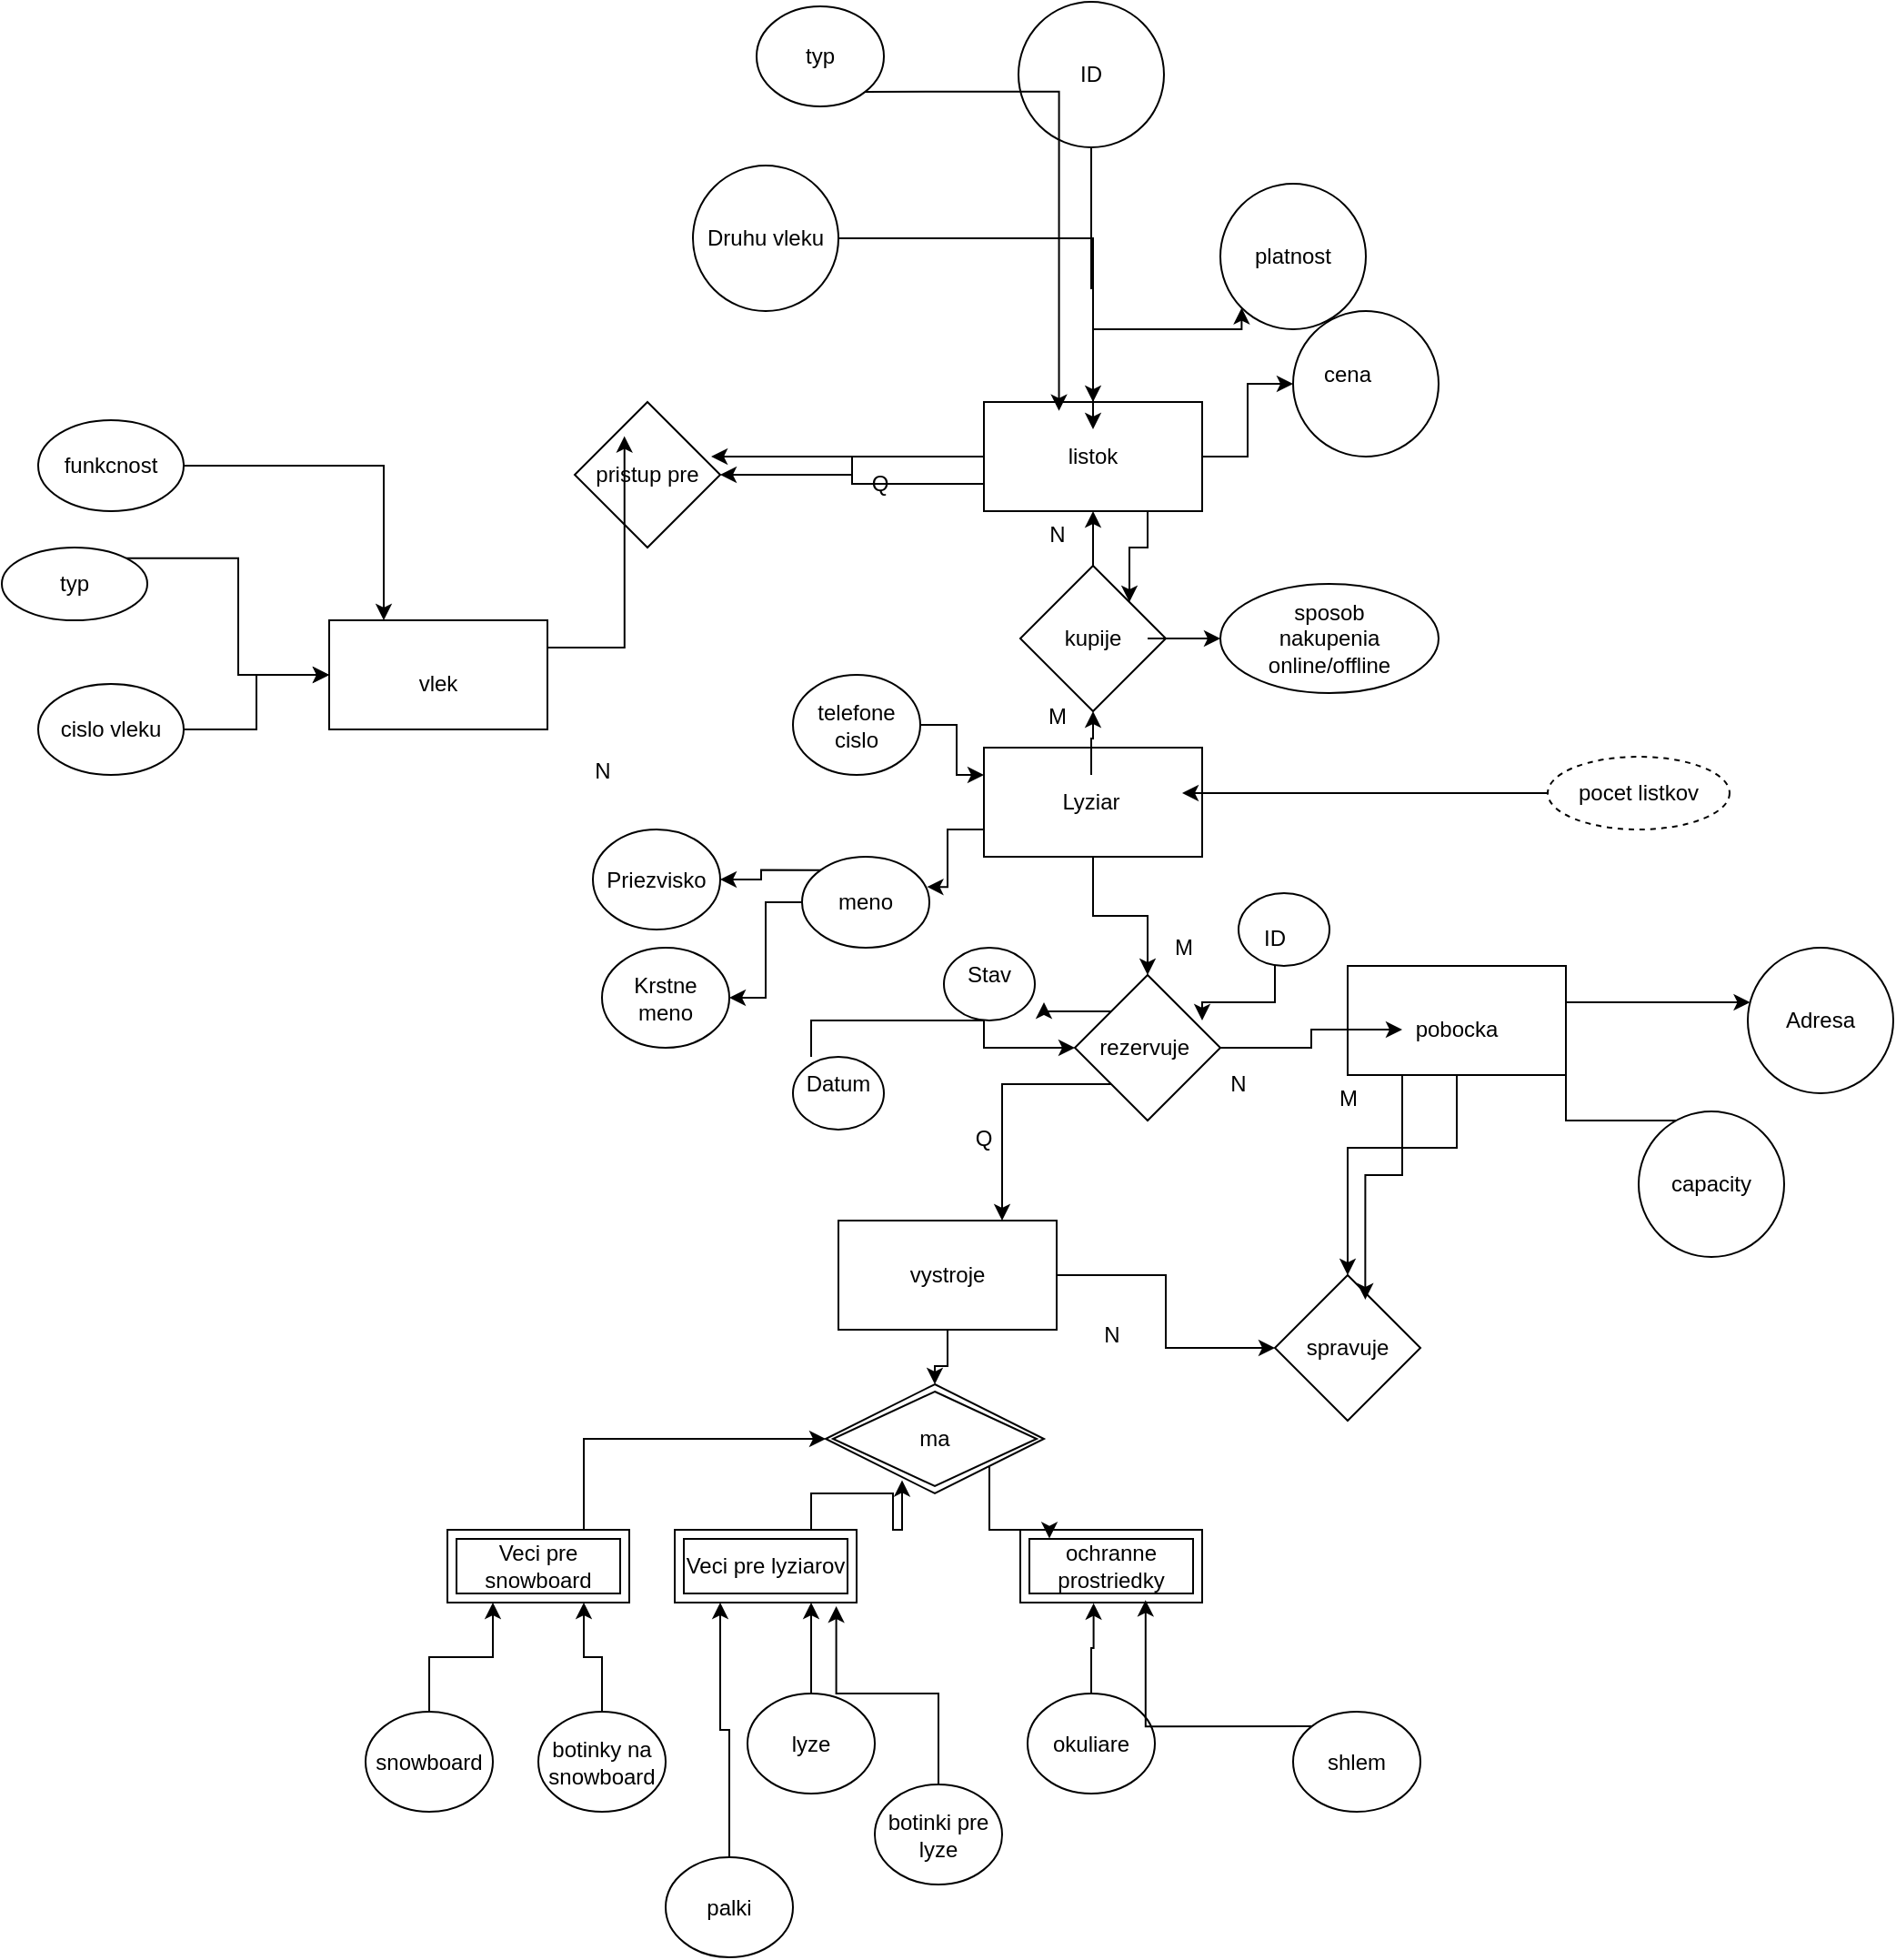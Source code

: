 <mxfile version="26.0.16">
  <diagram name="Сторінка-1" id="EbbtrPK-96Rvlipn7ob6">
    <mxGraphModel dx="2053" dy="665" grid="1" gridSize="10" guides="1" tooltips="1" connect="1" arrows="1" fold="1" page="1" pageScale="1" pageWidth="827" pageHeight="1169" math="0" shadow="0">
      <root>
        <mxCell id="0" />
        <mxCell id="1" parent="0" />
        <mxCell id="VFk0IlF5g3LK6-xfikvq-110" value="" style="edgeStyle=orthogonalEdgeStyle;rounded=0;orthogonalLoop=1;jettySize=auto;html=1;" edge="1" parent="1" source="VFk0IlF5g3LK6-xfikvq-1" target="VFk0IlF5g3LK6-xfikvq-109">
          <mxGeometry relative="1" as="geometry" />
        </mxCell>
        <mxCell id="VFk0IlF5g3LK6-xfikvq-1" value="" style="rounded=0;whiteSpace=wrap;html=1;" vertex="1" parent="1">
          <mxGeometry x="350" y="430" width="120" height="60" as="geometry" />
        </mxCell>
        <mxCell id="VFk0IlF5g3LK6-xfikvq-19" value="" style="edgeStyle=orthogonalEdgeStyle;rounded=0;orthogonalLoop=1;jettySize=auto;html=1;" edge="1" parent="1" source="VFk0IlF5g3LK6-xfikvq-2" target="VFk0IlF5g3LK6-xfikvq-18">
          <mxGeometry relative="1" as="geometry" />
        </mxCell>
        <mxCell id="VFk0IlF5g3LK6-xfikvq-2" value="Lyziar" style="text;html=1;align=center;verticalAlign=middle;whiteSpace=wrap;rounded=0;" vertex="1" parent="1">
          <mxGeometry x="379" y="445" width="60" height="30" as="geometry" />
        </mxCell>
        <mxCell id="VFk0IlF5g3LK6-xfikvq-78" value="" style="edgeStyle=orthogonalEdgeStyle;rounded=0;orthogonalLoop=1;jettySize=auto;html=1;entryX=0;entryY=1;entryDx=0;entryDy=0;" edge="1" parent="1" source="VFk0IlF5g3LK6-xfikvq-3" target="VFk0IlF5g3LK6-xfikvq-77">
          <mxGeometry relative="1" as="geometry">
            <Array as="points">
              <mxPoint x="410" y="200" />
              <mxPoint x="492" y="200" />
            </Array>
          </mxGeometry>
        </mxCell>
        <mxCell id="VFk0IlF5g3LK6-xfikvq-81" value="" style="edgeStyle=orthogonalEdgeStyle;rounded=0;orthogonalLoop=1;jettySize=auto;html=1;" edge="1" parent="1" source="VFk0IlF5g3LK6-xfikvq-3" target="VFk0IlF5g3LK6-xfikvq-80">
          <mxGeometry relative="1" as="geometry" />
        </mxCell>
        <mxCell id="VFk0IlF5g3LK6-xfikvq-138" style="edgeStyle=orthogonalEdgeStyle;rounded=0;orthogonalLoop=1;jettySize=auto;html=1;exitX=0;exitY=0.5;exitDx=0;exitDy=0;" edge="1" parent="1" source="VFk0IlF5g3LK6-xfikvq-3" target="VFk0IlF5g3LK6-xfikvq-137">
          <mxGeometry relative="1" as="geometry" />
        </mxCell>
        <mxCell id="VFk0IlF5g3LK6-xfikvq-179" style="edgeStyle=orthogonalEdgeStyle;rounded=0;orthogonalLoop=1;jettySize=auto;html=1;exitX=0.75;exitY=1;exitDx=0;exitDy=0;entryX=1;entryY=0;entryDx=0;entryDy=0;" edge="1" parent="1" source="VFk0IlF5g3LK6-xfikvq-3" target="VFk0IlF5g3LK6-xfikvq-18">
          <mxGeometry relative="1" as="geometry" />
        </mxCell>
        <mxCell id="VFk0IlF5g3LK6-xfikvq-3" value="" style="rounded=0;whiteSpace=wrap;html=1;" vertex="1" parent="1">
          <mxGeometry x="350" y="240" width="120" height="60" as="geometry" />
        </mxCell>
        <mxCell id="VFk0IlF5g3LK6-xfikvq-6" value="listok" style="text;html=1;align=center;verticalAlign=middle;whiteSpace=wrap;rounded=0;" vertex="1" parent="1">
          <mxGeometry x="380" y="255" width="60" height="30" as="geometry" />
        </mxCell>
        <mxCell id="VFk0IlF5g3LK6-xfikvq-18" value="" style="rhombus;whiteSpace=wrap;html=1;" vertex="1" parent="1">
          <mxGeometry x="370" y="330" width="80" height="80" as="geometry" />
        </mxCell>
        <mxCell id="VFk0IlF5g3LK6-xfikvq-60" value="" style="edgeStyle=orthogonalEdgeStyle;rounded=0;orthogonalLoop=1;jettySize=auto;html=1;" edge="1" parent="1" source="VFk0IlF5g3LK6-xfikvq-20" target="VFk0IlF5g3LK6-xfikvq-59">
          <mxGeometry relative="1" as="geometry" />
        </mxCell>
        <mxCell id="VFk0IlF5g3LK6-xfikvq-20" value="kupije" style="text;html=1;align=center;verticalAlign=middle;whiteSpace=wrap;rounded=0;" vertex="1" parent="1">
          <mxGeometry x="380" y="355" width="60" height="30" as="geometry" />
        </mxCell>
        <mxCell id="VFk0IlF5g3LK6-xfikvq-21" value="" style="endArrow=classic;html=1;rounded=0;exitX=0.5;exitY=0;exitDx=0;exitDy=0;entryX=0.5;entryY=1;entryDx=0;entryDy=0;" edge="1" parent="1" source="VFk0IlF5g3LK6-xfikvq-18">
          <mxGeometry width="50" height="50" relative="1" as="geometry">
            <mxPoint x="380" y="310" as="sourcePoint" />
            <mxPoint x="410" y="300" as="targetPoint" />
          </mxGeometry>
        </mxCell>
        <mxCell id="VFk0IlF5g3LK6-xfikvq-150" value="" style="edgeStyle=orthogonalEdgeStyle;rounded=0;orthogonalLoop=1;jettySize=auto;html=1;" edge="1" parent="1" source="VFk0IlF5g3LK6-xfikvq-29" target="VFk0IlF5g3LK6-xfikvq-149">
          <mxGeometry relative="1" as="geometry" />
        </mxCell>
        <mxCell id="VFk0IlF5g3LK6-xfikvq-170" style="edgeStyle=orthogonalEdgeStyle;rounded=0;orthogonalLoop=1;jettySize=auto;html=1;exitX=1;exitY=0.5;exitDx=0;exitDy=0;" edge="1" parent="1" source="VFk0IlF5g3LK6-xfikvq-29" target="VFk0IlF5g3LK6-xfikvq-168">
          <mxGeometry relative="1" as="geometry" />
        </mxCell>
        <mxCell id="VFk0IlF5g3LK6-xfikvq-29" value="" style="whiteSpace=wrap;html=1;" vertex="1" parent="1">
          <mxGeometry x="270" y="690" width="120" height="60" as="geometry" />
        </mxCell>
        <mxCell id="VFk0IlF5g3LK6-xfikvq-31" value="vystroje" style="text;html=1;align=center;verticalAlign=middle;whiteSpace=wrap;rounded=0;" vertex="1" parent="1">
          <mxGeometry x="300" y="705" width="60" height="30" as="geometry" />
        </mxCell>
        <mxCell id="VFk0IlF5g3LK6-xfikvq-59" value="" style="ellipse;whiteSpace=wrap;html=1;" vertex="1" parent="1">
          <mxGeometry x="480" y="340" width="120" height="60" as="geometry" />
        </mxCell>
        <mxCell id="VFk0IlF5g3LK6-xfikvq-61" value="sposob nakupenia online/offline" style="text;html=1;align=center;verticalAlign=middle;whiteSpace=wrap;rounded=0;" vertex="1" parent="1">
          <mxGeometry x="510" y="355" width="60" height="30" as="geometry" />
        </mxCell>
        <mxCell id="VFk0IlF5g3LK6-xfikvq-77" value="" style="ellipse;whiteSpace=wrap;html=1;aspect=fixed;" vertex="1" parent="1">
          <mxGeometry x="480" y="120" width="80" height="80" as="geometry" />
        </mxCell>
        <mxCell id="VFk0IlF5g3LK6-xfikvq-79" value="platnost" style="text;html=1;align=center;verticalAlign=middle;whiteSpace=wrap;rounded=0;" vertex="1" parent="1">
          <mxGeometry x="490" y="145" width="60" height="30" as="geometry" />
        </mxCell>
        <mxCell id="VFk0IlF5g3LK6-xfikvq-80" value="" style="ellipse;whiteSpace=wrap;html=1;aspect=fixed;" vertex="1" parent="1">
          <mxGeometry x="520" y="190" width="80" height="80" as="geometry" />
        </mxCell>
        <mxCell id="VFk0IlF5g3LK6-xfikvq-82" value="cena" style="text;html=1;align=center;verticalAlign=middle;whiteSpace=wrap;rounded=0;" vertex="1" parent="1">
          <mxGeometry x="520" y="210" width="60" height="30" as="geometry" />
        </mxCell>
        <mxCell id="VFk0IlF5g3LK6-xfikvq-84" value="" style="edgeStyle=orthogonalEdgeStyle;rounded=0;orthogonalLoop=1;jettySize=auto;html=1;" edge="1" parent="1" source="VFk0IlF5g3LK6-xfikvq-83" target="VFk0IlF5g3LK6-xfikvq-6">
          <mxGeometry relative="1" as="geometry" />
        </mxCell>
        <mxCell id="VFk0IlF5g3LK6-xfikvq-83" value="" style="ellipse;whiteSpace=wrap;html=1;aspect=fixed;" vertex="1" parent="1">
          <mxGeometry x="369" y="20" width="80" height="80" as="geometry" />
        </mxCell>
        <mxCell id="VFk0IlF5g3LK6-xfikvq-85" value="ID" style="text;html=1;align=center;verticalAlign=middle;whiteSpace=wrap;rounded=0;" vertex="1" parent="1">
          <mxGeometry x="379" y="42.5" width="60" height="35" as="geometry" />
        </mxCell>
        <mxCell id="VFk0IlF5g3LK6-xfikvq-96" value="" style="rounded=0;whiteSpace=wrap;html=1;" vertex="1" parent="1">
          <mxGeometry x="-10" y="360" width="120" height="60" as="geometry" />
        </mxCell>
        <mxCell id="VFk0IlF5g3LK6-xfikvq-169" value="" style="edgeStyle=orthogonalEdgeStyle;rounded=0;orthogonalLoop=1;jettySize=auto;html=1;" edge="1" parent="1" source="VFk0IlF5g3LK6-xfikvq-105" target="VFk0IlF5g3LK6-xfikvq-168">
          <mxGeometry relative="1" as="geometry">
            <Array as="points">
              <mxPoint x="610" y="650" />
              <mxPoint x="550" y="650" />
            </Array>
          </mxGeometry>
        </mxCell>
        <mxCell id="VFk0IlF5g3LK6-xfikvq-194" value="" style="edgeStyle=orthogonalEdgeStyle;rounded=0;orthogonalLoop=1;jettySize=auto;html=1;" edge="1" parent="1" source="VFk0IlF5g3LK6-xfikvq-105" target="VFk0IlF5g3LK6-xfikvq-193">
          <mxGeometry relative="1" as="geometry">
            <Array as="points">
              <mxPoint x="730" y="570" />
              <mxPoint x="730" y="570" />
            </Array>
          </mxGeometry>
        </mxCell>
        <mxCell id="VFk0IlF5g3LK6-xfikvq-195" style="edgeStyle=orthogonalEdgeStyle;rounded=0;orthogonalLoop=1;jettySize=auto;html=1;exitX=1;exitY=1;exitDx=0;exitDy=0;" edge="1" parent="1" source="VFk0IlF5g3LK6-xfikvq-105">
          <mxGeometry relative="1" as="geometry">
            <mxPoint x="730" y="660" as="targetPoint" />
          </mxGeometry>
        </mxCell>
        <mxCell id="VFk0IlF5g3LK6-xfikvq-105" value="" style="rounded=0;whiteSpace=wrap;html=1;" vertex="1" parent="1">
          <mxGeometry x="550" y="550" width="120" height="60" as="geometry" />
        </mxCell>
        <mxCell id="VFk0IlF5g3LK6-xfikvq-106" value="pobocka" style="text;html=1;align=center;verticalAlign=middle;whiteSpace=wrap;rounded=0;" vertex="1" parent="1">
          <mxGeometry x="580" y="570" width="60" height="30" as="geometry" />
        </mxCell>
        <mxCell id="VFk0IlF5g3LK6-xfikvq-111" value="" style="edgeStyle=orthogonalEdgeStyle;rounded=0;orthogonalLoop=1;jettySize=auto;html=1;" edge="1" parent="1" source="VFk0IlF5g3LK6-xfikvq-109" target="VFk0IlF5g3LK6-xfikvq-106">
          <mxGeometry relative="1" as="geometry" />
        </mxCell>
        <mxCell id="VFk0IlF5g3LK6-xfikvq-120" style="edgeStyle=orthogonalEdgeStyle;rounded=0;orthogonalLoop=1;jettySize=auto;html=1;exitX=0;exitY=1;exitDx=0;exitDy=0;entryX=0.75;entryY=0;entryDx=0;entryDy=0;" edge="1" parent="1" source="VFk0IlF5g3LK6-xfikvq-109" target="VFk0IlF5g3LK6-xfikvq-29">
          <mxGeometry relative="1" as="geometry" />
        </mxCell>
        <mxCell id="VFk0IlF5g3LK6-xfikvq-130" style="edgeStyle=orthogonalEdgeStyle;rounded=0;orthogonalLoop=1;jettySize=auto;html=1;exitX=0;exitY=0;exitDx=0;exitDy=0;entryX=1;entryY=1;entryDx=0;entryDy=0;" edge="1" parent="1" source="VFk0IlF5g3LK6-xfikvq-109" target="VFk0IlF5g3LK6-xfikvq-124">
          <mxGeometry relative="1" as="geometry" />
        </mxCell>
        <mxCell id="VFk0IlF5g3LK6-xfikvq-109" value="" style="rhombus;whiteSpace=wrap;html=1;" vertex="1" parent="1">
          <mxGeometry x="400" y="555" width="80" height="80" as="geometry" />
        </mxCell>
        <mxCell id="VFk0IlF5g3LK6-xfikvq-112" value="rezervuje&amp;nbsp;" style="text;html=1;align=center;verticalAlign=middle;whiteSpace=wrap;rounded=0;" vertex="1" parent="1">
          <mxGeometry x="410" y="580" width="60" height="30" as="geometry" />
        </mxCell>
        <mxCell id="VFk0IlF5g3LK6-xfikvq-114" value="N" style="text;html=1;align=center;verticalAlign=middle;whiteSpace=wrap;rounded=0;" vertex="1" parent="1">
          <mxGeometry x="460" y="600" width="60" height="30" as="geometry" />
        </mxCell>
        <mxCell id="VFk0IlF5g3LK6-xfikvq-116" value="M" style="text;html=1;align=center;verticalAlign=middle;whiteSpace=wrap;rounded=0;" vertex="1" parent="1">
          <mxGeometry x="430" y="525" width="60" height="30" as="geometry" />
        </mxCell>
        <mxCell id="VFk0IlF5g3LK6-xfikvq-121" value="Q" style="text;html=1;align=center;verticalAlign=middle;whiteSpace=wrap;rounded=0;" vertex="1" parent="1">
          <mxGeometry x="320" y="630" width="60" height="30" as="geometry" />
        </mxCell>
        <mxCell id="VFk0IlF5g3LK6-xfikvq-123" value="" style="ellipse;whiteSpace=wrap;html=1;" vertex="1" parent="1">
          <mxGeometry x="328" y="540" width="50" height="40" as="geometry" />
        </mxCell>
        <mxCell id="VFk0IlF5g3LK6-xfikvq-124" value="Stav" style="text;html=1;align=center;verticalAlign=middle;whiteSpace=wrap;rounded=0;" vertex="1" parent="1">
          <mxGeometry x="323" y="540" width="60" height="30" as="geometry" />
        </mxCell>
        <mxCell id="VFk0IlF5g3LK6-xfikvq-125" value="" style="ellipse;whiteSpace=wrap;html=1;" vertex="1" parent="1">
          <mxGeometry x="490" y="510" width="50" height="40" as="geometry" />
        </mxCell>
        <mxCell id="VFk0IlF5g3LK6-xfikvq-131" style="edgeStyle=orthogonalEdgeStyle;rounded=0;orthogonalLoop=1;jettySize=auto;html=1;exitX=0.5;exitY=1;exitDx=0;exitDy=0;entryX=1;entryY=0;entryDx=0;entryDy=0;" edge="1" parent="1" source="VFk0IlF5g3LK6-xfikvq-126" target="VFk0IlF5g3LK6-xfikvq-112">
          <mxGeometry relative="1" as="geometry" />
        </mxCell>
        <mxCell id="VFk0IlF5g3LK6-xfikvq-126" value="ID" style="text;html=1;align=center;verticalAlign=middle;whiteSpace=wrap;rounded=0;" vertex="1" parent="1">
          <mxGeometry x="480" y="520" width="60" height="30" as="geometry" />
        </mxCell>
        <mxCell id="VFk0IlF5g3LK6-xfikvq-127" value="" style="ellipse;whiteSpace=wrap;html=1;" vertex="1" parent="1">
          <mxGeometry x="245" y="600" width="50" height="40" as="geometry" />
        </mxCell>
        <mxCell id="VFk0IlF5g3LK6-xfikvq-132" style="edgeStyle=orthogonalEdgeStyle;rounded=0;orthogonalLoop=1;jettySize=auto;html=1;exitX=0.25;exitY=0;exitDx=0;exitDy=0;" edge="1" parent="1" source="VFk0IlF5g3LK6-xfikvq-128" target="VFk0IlF5g3LK6-xfikvq-109">
          <mxGeometry relative="1" as="geometry" />
        </mxCell>
        <mxCell id="VFk0IlF5g3LK6-xfikvq-128" value="Datum" style="text;html=1;align=center;verticalAlign=middle;whiteSpace=wrap;rounded=0;" vertex="1" parent="1">
          <mxGeometry x="240" y="600" width="60" height="30" as="geometry" />
        </mxCell>
        <mxCell id="VFk0IlF5g3LK6-xfikvq-133" value="vlek" style="text;html=1;align=center;verticalAlign=middle;whiteSpace=wrap;rounded=0;" vertex="1" parent="1">
          <mxGeometry x="20" y="380" width="60" height="30" as="geometry" />
        </mxCell>
        <mxCell id="VFk0IlF5g3LK6-xfikvq-137" value="pristup pre" style="rhombus;whiteSpace=wrap;html=1;" vertex="1" parent="1">
          <mxGeometry x="125" y="240" width="80" height="80" as="geometry" />
        </mxCell>
        <mxCell id="VFk0IlF5g3LK6-xfikvq-139" value="Q" style="text;html=1;align=center;verticalAlign=middle;whiteSpace=wrap;rounded=0;" vertex="1" parent="1">
          <mxGeometry x="263" y="270" width="60" height="30" as="geometry" />
        </mxCell>
        <mxCell id="VFk0IlF5g3LK6-xfikvq-140" value="N" style="text;html=1;align=center;verticalAlign=middle;resizable=0;points=[];autosize=1;strokeColor=none;fillColor=none;" vertex="1" parent="1">
          <mxGeometry x="125" y="428" width="30" height="30" as="geometry" />
        </mxCell>
        <mxCell id="VFk0IlF5g3LK6-xfikvq-145" value="Veci pre lyziarov" style="shape=ext;margin=3;double=1;whiteSpace=wrap;html=1;align=center;" vertex="1" parent="1">
          <mxGeometry x="180" y="860" width="100" height="40" as="geometry" />
        </mxCell>
        <mxCell id="VFk0IlF5g3LK6-xfikvq-146" value="ochranne prostriedky" style="shape=ext;margin=3;double=1;whiteSpace=wrap;html=1;align=center;" vertex="1" parent="1">
          <mxGeometry x="370" y="860" width="100" height="40" as="geometry" />
        </mxCell>
        <mxCell id="VFk0IlF5g3LK6-xfikvq-149" value="ma" style="shape=rhombus;double=1;perimeter=rhombusPerimeter;whiteSpace=wrap;html=1;align=center;" vertex="1" parent="1">
          <mxGeometry x="263" y="780" width="120" height="60" as="geometry" />
        </mxCell>
        <mxCell id="VFk0IlF5g3LK6-xfikvq-151" style="edgeStyle=orthogonalEdgeStyle;rounded=0;orthogonalLoop=1;jettySize=auto;html=1;exitX=0.75;exitY=0;exitDx=0;exitDy=0;entryX=0.35;entryY=0.879;entryDx=0;entryDy=0;entryPerimeter=0;" edge="1" parent="1" source="VFk0IlF5g3LK6-xfikvq-145" target="VFk0IlF5g3LK6-xfikvq-149">
          <mxGeometry relative="1" as="geometry" />
        </mxCell>
        <mxCell id="VFk0IlF5g3LK6-xfikvq-152" style="edgeStyle=orthogonalEdgeStyle;rounded=0;orthogonalLoop=1;jettySize=auto;html=1;exitX=1;exitY=1;exitDx=0;exitDy=0;entryX=0.16;entryY=0.119;entryDx=0;entryDy=0;entryPerimeter=0;" edge="1" parent="1" source="VFk0IlF5g3LK6-xfikvq-149" target="VFk0IlF5g3LK6-xfikvq-146">
          <mxGeometry relative="1" as="geometry" />
        </mxCell>
        <mxCell id="VFk0IlF5g3LK6-xfikvq-156" value="" style="edgeStyle=orthogonalEdgeStyle;rounded=0;orthogonalLoop=1;jettySize=auto;html=1;" edge="1" parent="1" source="VFk0IlF5g3LK6-xfikvq-154">
          <mxGeometry relative="1" as="geometry">
            <mxPoint x="459" y="455" as="targetPoint" />
          </mxGeometry>
        </mxCell>
        <mxCell id="VFk0IlF5g3LK6-xfikvq-154" value="pocet listkov" style="ellipse;whiteSpace=wrap;html=1;align=center;dashed=1;" vertex="1" parent="1">
          <mxGeometry x="660" y="435" width="100" height="40" as="geometry" />
        </mxCell>
        <mxCell id="VFk0IlF5g3LK6-xfikvq-159" value="М" style="text;html=1;align=center;verticalAlign=middle;resizable=0;points=[];autosize=1;strokeColor=none;fillColor=none;" vertex="1" parent="1">
          <mxGeometry x="375" y="398" width="30" height="30" as="geometry" />
        </mxCell>
        <mxCell id="VFk0IlF5g3LK6-xfikvq-160" value="N" style="text;html=1;align=center;verticalAlign=middle;resizable=0;points=[];autosize=1;strokeColor=none;fillColor=none;" vertex="1" parent="1">
          <mxGeometry x="375" y="298" width="30" height="30" as="geometry" />
        </mxCell>
        <mxCell id="VFk0IlF5g3LK6-xfikvq-162" value="" style="edgeStyle=orthogonalEdgeStyle;rounded=0;orthogonalLoop=1;jettySize=auto;html=1;" edge="1" parent="1" source="VFk0IlF5g3LK6-xfikvq-161" target="VFk0IlF5g3LK6-xfikvq-3">
          <mxGeometry relative="1" as="geometry" />
        </mxCell>
        <mxCell id="VFk0IlF5g3LK6-xfikvq-161" value="Druhu vleku" style="ellipse;whiteSpace=wrap;html=1;" vertex="1" parent="1">
          <mxGeometry x="190" y="110" width="80" height="80" as="geometry" />
        </mxCell>
        <mxCell id="VFk0IlF5g3LK6-xfikvq-168" value="spravuje" style="rhombus;whiteSpace=wrap;html=1;" vertex="1" parent="1">
          <mxGeometry x="510" y="720" width="80" height="80" as="geometry" />
        </mxCell>
        <mxCell id="VFk0IlF5g3LK6-xfikvq-171" style="edgeStyle=orthogonalEdgeStyle;rounded=0;orthogonalLoop=1;jettySize=auto;html=1;exitX=0.25;exitY=1;exitDx=0;exitDy=0;entryX=0.621;entryY=0.168;entryDx=0;entryDy=0;entryPerimeter=0;" edge="1" parent="1" source="VFk0IlF5g3LK6-xfikvq-105" target="VFk0IlF5g3LK6-xfikvq-168">
          <mxGeometry relative="1" as="geometry" />
        </mxCell>
        <mxCell id="VFk0IlF5g3LK6-xfikvq-172" value="M" style="text;html=1;align=center;verticalAlign=middle;resizable=0;points=[];autosize=1;strokeColor=none;fillColor=none;" vertex="1" parent="1">
          <mxGeometry x="535" y="608" width="30" height="30" as="geometry" />
        </mxCell>
        <mxCell id="VFk0IlF5g3LK6-xfikvq-173" value="N" style="text;html=1;align=center;verticalAlign=middle;resizable=0;points=[];autosize=1;strokeColor=none;fillColor=none;" vertex="1" parent="1">
          <mxGeometry x="405" y="738" width="30" height="30" as="geometry" />
        </mxCell>
        <mxCell id="VFk0IlF5g3LK6-xfikvq-176" style="edgeStyle=orthogonalEdgeStyle;rounded=0;orthogonalLoop=1;jettySize=auto;html=1;exitX=0.5;exitY=1;exitDx=0;exitDy=0;" edge="1" parent="1" source="VFk0IlF5g3LK6-xfikvq-124" target="VFk0IlF5g3LK6-xfikvq-124">
          <mxGeometry relative="1" as="geometry" />
        </mxCell>
        <mxCell id="VFk0IlF5g3LK6-xfikvq-177" style="edgeStyle=orthogonalEdgeStyle;rounded=0;orthogonalLoop=1;jettySize=auto;html=1;exitX=1;exitY=0.25;exitDx=0;exitDy=0;entryX=0.342;entryY=0.235;entryDx=0;entryDy=0;entryPerimeter=0;" edge="1" parent="1" source="VFk0IlF5g3LK6-xfikvq-96" target="VFk0IlF5g3LK6-xfikvq-137">
          <mxGeometry relative="1" as="geometry" />
        </mxCell>
        <mxCell id="VFk0IlF5g3LK6-xfikvq-178" style="edgeStyle=orthogonalEdgeStyle;rounded=0;orthogonalLoop=1;jettySize=auto;html=1;exitX=0;exitY=0.75;exitDx=0;exitDy=0;entryX=0.938;entryY=0.375;entryDx=0;entryDy=0;entryPerimeter=0;" edge="1" parent="1" source="VFk0IlF5g3LK6-xfikvq-3" target="VFk0IlF5g3LK6-xfikvq-137">
          <mxGeometry relative="1" as="geometry" />
        </mxCell>
        <mxCell id="VFk0IlF5g3LK6-xfikvq-181" style="edgeStyle=orthogonalEdgeStyle;rounded=0;orthogonalLoop=1;jettySize=auto;html=1;exitX=0.75;exitY=0;exitDx=0;exitDy=0;entryX=0;entryY=0.5;entryDx=0;entryDy=0;" edge="1" parent="1" source="VFk0IlF5g3LK6-xfikvq-180" target="VFk0IlF5g3LK6-xfikvq-149">
          <mxGeometry relative="1" as="geometry" />
        </mxCell>
        <mxCell id="VFk0IlF5g3LK6-xfikvq-180" value="Veci pre snowboard" style="shape=ext;margin=3;double=1;whiteSpace=wrap;html=1;align=center;" vertex="1" parent="1">
          <mxGeometry x="55" y="860" width="100" height="40" as="geometry" />
        </mxCell>
        <mxCell id="VFk0IlF5g3LK6-xfikvq-185" style="edgeStyle=orthogonalEdgeStyle;rounded=0;orthogonalLoop=1;jettySize=auto;html=1;exitX=0;exitY=0.5;exitDx=0;exitDy=0;entryX=1;entryY=0.5;entryDx=0;entryDy=0;" edge="1" parent="1" source="VFk0IlF5g3LK6-xfikvq-182" target="VFk0IlF5g3LK6-xfikvq-183">
          <mxGeometry relative="1" as="geometry" />
        </mxCell>
        <mxCell id="VFk0IlF5g3LK6-xfikvq-186" style="edgeStyle=orthogonalEdgeStyle;rounded=0;orthogonalLoop=1;jettySize=auto;html=1;exitX=0;exitY=0;exitDx=0;exitDy=0;entryX=1;entryY=0.5;entryDx=0;entryDy=0;" edge="1" parent="1" source="VFk0IlF5g3LK6-xfikvq-182" target="VFk0IlF5g3LK6-xfikvq-184">
          <mxGeometry relative="1" as="geometry" />
        </mxCell>
        <mxCell id="VFk0IlF5g3LK6-xfikvq-182" value="meno" style="ellipse;whiteSpace=wrap;html=1;" vertex="1" parent="1">
          <mxGeometry x="250" y="490" width="70" height="50" as="geometry" />
        </mxCell>
        <mxCell id="VFk0IlF5g3LK6-xfikvq-183" value="Krstne meno" style="ellipse;whiteSpace=wrap;html=1;" vertex="1" parent="1">
          <mxGeometry x="140" y="540" width="70" height="55" as="geometry" />
        </mxCell>
        <mxCell id="VFk0IlF5g3LK6-xfikvq-184" value="Priezvisko" style="ellipse;whiteSpace=wrap;html=1;" vertex="1" parent="1">
          <mxGeometry x="135" y="475" width="70" height="55" as="geometry" />
        </mxCell>
        <mxCell id="VFk0IlF5g3LK6-xfikvq-187" style="edgeStyle=orthogonalEdgeStyle;rounded=0;orthogonalLoop=1;jettySize=auto;html=1;exitX=0;exitY=0.75;exitDx=0;exitDy=0;entryX=0.982;entryY=0.331;entryDx=0;entryDy=0;entryPerimeter=0;" edge="1" parent="1" source="VFk0IlF5g3LK6-xfikvq-1" target="VFk0IlF5g3LK6-xfikvq-182">
          <mxGeometry relative="1" as="geometry" />
        </mxCell>
        <mxCell id="VFk0IlF5g3LK6-xfikvq-190" style="edgeStyle=orthogonalEdgeStyle;rounded=0;orthogonalLoop=1;jettySize=auto;html=1;exitX=1;exitY=0.5;exitDx=0;exitDy=0;entryX=0;entryY=0.25;entryDx=0;entryDy=0;" edge="1" parent="1" source="VFk0IlF5g3LK6-xfikvq-188" target="VFk0IlF5g3LK6-xfikvq-1">
          <mxGeometry relative="1" as="geometry" />
        </mxCell>
        <mxCell id="VFk0IlF5g3LK6-xfikvq-188" value="telefone cislo" style="ellipse;whiteSpace=wrap;html=1;" vertex="1" parent="1">
          <mxGeometry x="245" y="390" width="70" height="55" as="geometry" />
        </mxCell>
        <mxCell id="VFk0IlF5g3LK6-xfikvq-193" value="Adresa" style="ellipse;whiteSpace=wrap;html=1;rounded=0;" vertex="1" parent="1">
          <mxGeometry x="770" y="540" width="80" height="80" as="geometry" />
        </mxCell>
        <mxCell id="VFk0IlF5g3LK6-xfikvq-196" value="capacity" style="ellipse;whiteSpace=wrap;html=1;" vertex="1" parent="1">
          <mxGeometry x="710" y="630" width="80" height="80" as="geometry" />
        </mxCell>
        <mxCell id="VFk0IlF5g3LK6-xfikvq-218" style="edgeStyle=orthogonalEdgeStyle;rounded=0;orthogonalLoop=1;jettySize=auto;html=1;exitX=1;exitY=0.5;exitDx=0;exitDy=0;entryX=0.25;entryY=0;entryDx=0;entryDy=0;" edge="1" parent="1" source="VFk0IlF5g3LK6-xfikvq-198" target="VFk0IlF5g3LK6-xfikvq-96">
          <mxGeometry relative="1" as="geometry" />
        </mxCell>
        <mxCell id="VFk0IlF5g3LK6-xfikvq-198" value="funkcnost" style="ellipse;whiteSpace=wrap;html=1;" vertex="1" parent="1">
          <mxGeometry x="-170" y="250" width="80" height="50" as="geometry" />
        </mxCell>
        <mxCell id="VFk0IlF5g3LK6-xfikvq-219" style="edgeStyle=orthogonalEdgeStyle;rounded=0;orthogonalLoop=1;jettySize=auto;html=1;exitX=1;exitY=0;exitDx=0;exitDy=0;" edge="1" parent="1" source="VFk0IlF5g3LK6-xfikvq-199" target="VFk0IlF5g3LK6-xfikvq-96">
          <mxGeometry relative="1" as="geometry" />
        </mxCell>
        <mxCell id="VFk0IlF5g3LK6-xfikvq-199" value="typ" style="ellipse;whiteSpace=wrap;html=1;" vertex="1" parent="1">
          <mxGeometry x="-190" y="320" width="80" height="40" as="geometry" />
        </mxCell>
        <mxCell id="VFk0IlF5g3LK6-xfikvq-220" style="edgeStyle=orthogonalEdgeStyle;rounded=0;orthogonalLoop=1;jettySize=auto;html=1;exitX=1;exitY=0.5;exitDx=0;exitDy=0;" edge="1" parent="1" source="VFk0IlF5g3LK6-xfikvq-200" target="VFk0IlF5g3LK6-xfikvq-96">
          <mxGeometry relative="1" as="geometry" />
        </mxCell>
        <mxCell id="VFk0IlF5g3LK6-xfikvq-200" value="cislo vleku" style="ellipse;whiteSpace=wrap;html=1;" vertex="1" parent="1">
          <mxGeometry x="-170" y="395" width="80" height="50" as="geometry" />
        </mxCell>
        <mxCell id="VFk0IlF5g3LK6-xfikvq-202" value="typ" style="ellipse;whiteSpace=wrap;html=1;" vertex="1" parent="1">
          <mxGeometry x="225" y="22.5" width="70" height="55" as="geometry" />
        </mxCell>
        <mxCell id="VFk0IlF5g3LK6-xfikvq-217" style="edgeStyle=orthogonalEdgeStyle;rounded=0;orthogonalLoop=1;jettySize=auto;html=1;exitX=0.5;exitY=0;exitDx=0;exitDy=0;entryX=0.25;entryY=1;entryDx=0;entryDy=0;" edge="1" parent="1" source="VFk0IlF5g3LK6-xfikvq-203" target="VFk0IlF5g3LK6-xfikvq-180">
          <mxGeometry relative="1" as="geometry" />
        </mxCell>
        <mxCell id="VFk0IlF5g3LK6-xfikvq-203" value="snowboard" style="ellipse;whiteSpace=wrap;html=1;" vertex="1" parent="1">
          <mxGeometry x="10" y="960" width="70" height="55" as="geometry" />
        </mxCell>
        <mxCell id="VFk0IlF5g3LK6-xfikvq-216" style="edgeStyle=orthogonalEdgeStyle;rounded=0;orthogonalLoop=1;jettySize=auto;html=1;exitX=0.5;exitY=0;exitDx=0;exitDy=0;entryX=0.75;entryY=1;entryDx=0;entryDy=0;" edge="1" parent="1" source="VFk0IlF5g3LK6-xfikvq-204" target="VFk0IlF5g3LK6-xfikvq-180">
          <mxGeometry relative="1" as="geometry" />
        </mxCell>
        <mxCell id="VFk0IlF5g3LK6-xfikvq-204" value="botinky na snowboard" style="ellipse;whiteSpace=wrap;html=1;" vertex="1" parent="1">
          <mxGeometry x="105" y="960" width="70" height="55" as="geometry" />
        </mxCell>
        <mxCell id="VFk0IlF5g3LK6-xfikvq-212" style="edgeStyle=orthogonalEdgeStyle;rounded=0;orthogonalLoop=1;jettySize=auto;html=1;exitX=0.5;exitY=0;exitDx=0;exitDy=0;entryX=0.75;entryY=1;entryDx=0;entryDy=0;" edge="1" parent="1" source="VFk0IlF5g3LK6-xfikvq-205" target="VFk0IlF5g3LK6-xfikvq-145">
          <mxGeometry relative="1" as="geometry" />
        </mxCell>
        <mxCell id="VFk0IlF5g3LK6-xfikvq-205" value="lyze" style="ellipse;whiteSpace=wrap;html=1;" vertex="1" parent="1">
          <mxGeometry x="220" y="950" width="70" height="55" as="geometry" />
        </mxCell>
        <mxCell id="VFk0IlF5g3LK6-xfikvq-214" style="edgeStyle=orthogonalEdgeStyle;rounded=0;orthogonalLoop=1;jettySize=auto;html=1;exitX=0.5;exitY=0;exitDx=0;exitDy=0;entryX=0.25;entryY=1;entryDx=0;entryDy=0;" edge="1" parent="1" source="VFk0IlF5g3LK6-xfikvq-206" target="VFk0IlF5g3LK6-xfikvq-145">
          <mxGeometry relative="1" as="geometry" />
        </mxCell>
        <mxCell id="VFk0IlF5g3LK6-xfikvq-206" value="palki" style="ellipse;whiteSpace=wrap;html=1;" vertex="1" parent="1">
          <mxGeometry x="175" y="1040" width="70" height="55" as="geometry" />
        </mxCell>
        <mxCell id="VFk0IlF5g3LK6-xfikvq-207" value="botinki pre lyze" style="ellipse;whiteSpace=wrap;html=1;" vertex="1" parent="1">
          <mxGeometry x="290" y="1000" width="70" height="55" as="geometry" />
        </mxCell>
        <mxCell id="VFk0IlF5g3LK6-xfikvq-208" value="okuliare" style="ellipse;whiteSpace=wrap;html=1;" vertex="1" parent="1">
          <mxGeometry x="374" y="950" width="70" height="55" as="geometry" />
        </mxCell>
        <mxCell id="VFk0IlF5g3LK6-xfikvq-209" value="shlem" style="ellipse;whiteSpace=wrap;html=1;" vertex="1" parent="1">
          <mxGeometry x="520" y="960" width="70" height="55" as="geometry" />
        </mxCell>
        <mxCell id="VFk0IlF5g3LK6-xfikvq-210" style="edgeStyle=orthogonalEdgeStyle;rounded=0;orthogonalLoop=1;jettySize=auto;html=1;exitX=0.5;exitY=0;exitDx=0;exitDy=0;entryX=0.403;entryY=1.009;entryDx=0;entryDy=0;entryPerimeter=0;" edge="1" parent="1" source="VFk0IlF5g3LK6-xfikvq-208" target="VFk0IlF5g3LK6-xfikvq-146">
          <mxGeometry relative="1" as="geometry" />
        </mxCell>
        <mxCell id="VFk0IlF5g3LK6-xfikvq-211" style="edgeStyle=orthogonalEdgeStyle;rounded=0;orthogonalLoop=1;jettySize=auto;html=1;exitX=0;exitY=0;exitDx=0;exitDy=0;entryX=0.689;entryY=0.967;entryDx=0;entryDy=0;entryPerimeter=0;" edge="1" parent="1" source="VFk0IlF5g3LK6-xfikvq-209" target="VFk0IlF5g3LK6-xfikvq-146">
          <mxGeometry relative="1" as="geometry" />
        </mxCell>
        <mxCell id="VFk0IlF5g3LK6-xfikvq-213" style="edgeStyle=orthogonalEdgeStyle;rounded=0;orthogonalLoop=1;jettySize=auto;html=1;exitX=0.5;exitY=0;exitDx=0;exitDy=0;entryX=0.888;entryY=1.051;entryDx=0;entryDy=0;entryPerimeter=0;" edge="1" parent="1" source="VFk0IlF5g3LK6-xfikvq-207" target="VFk0IlF5g3LK6-xfikvq-145">
          <mxGeometry relative="1" as="geometry" />
        </mxCell>
        <mxCell id="VFk0IlF5g3LK6-xfikvq-221" style="edgeStyle=orthogonalEdgeStyle;rounded=0;orthogonalLoop=1;jettySize=auto;html=1;exitX=1;exitY=1;exitDx=0;exitDy=0;entryX=0.344;entryY=0.081;entryDx=0;entryDy=0;entryPerimeter=0;" edge="1" parent="1" source="VFk0IlF5g3LK6-xfikvq-202" target="VFk0IlF5g3LK6-xfikvq-3">
          <mxGeometry relative="1" as="geometry" />
        </mxCell>
      </root>
    </mxGraphModel>
  </diagram>
</mxfile>
